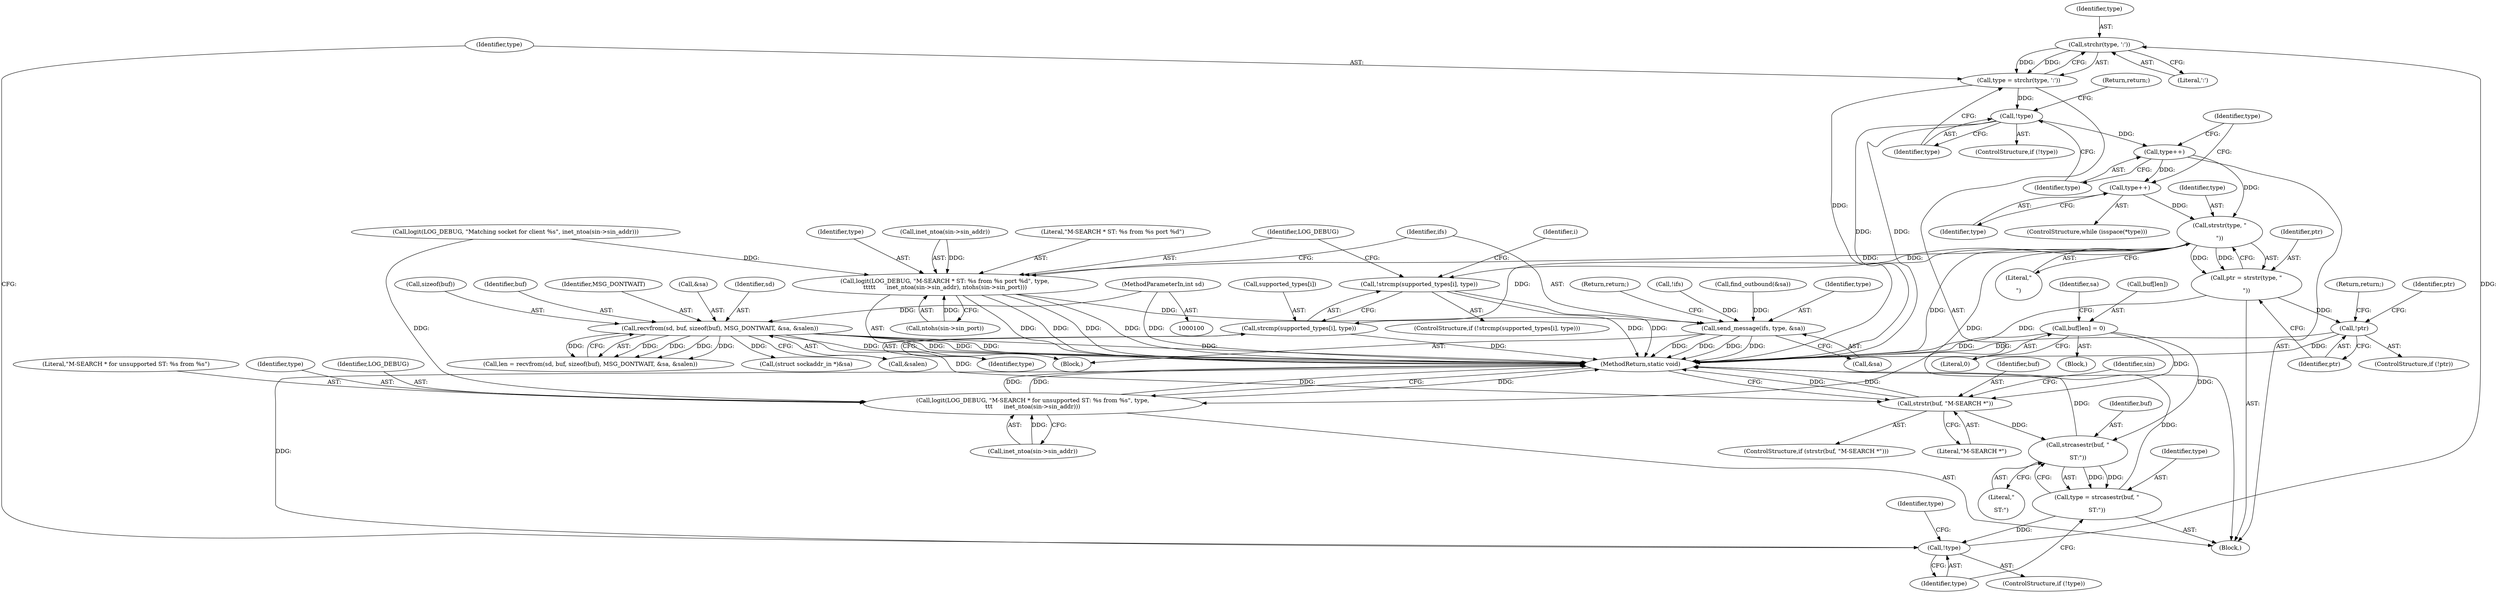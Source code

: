 digraph "1_ssdp-responder_ce04b1f29a137198182f60bbb628d5ceb8171765@API" {
"1000201" [label="(Call,strchr(type, ':'))"];
"1000187" [label="(Call,!type)"];
"1000181" [label="(Call,type = strcasestr(buf, \"\r\nST:\"))"];
"1000183" [label="(Call,strcasestr(buf, \"\r\nST:\"))"];
"1000129" [label="(Call,buf[len] = 0)"];
"1000142" [label="(Call,strstr(buf, \"M-SEARCH *\"))"];
"1000114" [label="(Call,recvfrom(sd, buf, sizeof(buf), MSG_DONTWAIT, &sa, &salen))"];
"1000101" [label="(MethodParameterIn,int sd)"];
"1000199" [label="(Call,type = strchr(type, ':'))"];
"1000205" [label="(Call,!type)"];
"1000208" [label="(Call,type++)"];
"1000214" [label="(Call,type++)"];
"1000218" [label="(Call,strstr(type, \"\r\n\"))"];
"1000216" [label="(Call,ptr = strstr(type, \"\r\n\"))"];
"1000222" [label="(Call,!ptr)"];
"1000240" [label="(Call,!strcmp(supported_types[i], type))"];
"1000241" [label="(Call,strcmp(supported_types[i], type))"];
"1000247" [label="(Call,logit(LOG_DEBUG, \"M-SEARCH * ST: %s from %s port %d\", type,\n\t\t\t\t\t      inet_ntoa(sin->sin_addr), ntohs(sin->sin_port)))"];
"1000259" [label="(Call,send_message(ifs, type, &sa))"];
"1000265" [label="(Call,logit(LOG_DEBUG, \"M-SEARCH * for unsupported ST: %s from %s\", type,\n\t\t\t      inet_ntoa(sin->sin_addr)))"];
"1000214" [label="(Call,type++)"];
"1000199" [label="(Call,type = strchr(type, ':'))"];
"1000218" [label="(Call,strstr(type, \"\r\n\"))"];
"1000142" [label="(Call,strstr(buf, \"M-SEARCH *\"))"];
"1000219" [label="(Identifier,type)"];
"1000217" [label="(Identifier,ptr)"];
"1000255" [label="(Call,ntohs(sin->sin_port))"];
"1000183" [label="(Call,strcasestr(buf, \"\r\nST:\"))"];
"1000213" [label="(Identifier,type)"];
"1000130" [label="(Call,buf[len])"];
"1000129" [label="(Call,buf[len] = 0)"];
"1000264" [label="(Return,return;)"];
"1000246" [label="(Block,)"];
"1000200" [label="(Identifier,type)"];
"1000119" [label="(Identifier,MSG_DONTWAIT)"];
"1000251" [label="(Call,inet_ntoa(sin->sin_addr))"];
"1000267" [label="(Literal,\"M-SEARCH * for unsupported ST: %s from %s\")"];
"1000207" [label="(Return,return;)"];
"1000163" [label="(Call,!ifs)"];
"1000114" [label="(Call,recvfrom(sd, buf, sizeof(buf), MSG_DONTWAIT, &sa, &salen))"];
"1000202" [label="(Identifier,type)"];
"1000265" [label="(Call,logit(LOG_DEBUG, \"M-SEARCH * for unsupported ST: %s from %s\", type,\n\t\t\t      inet_ntoa(sin->sin_addr)))"];
"1000245" [label="(Identifier,type)"];
"1000216" [label="(Call,ptr = strstr(type, \"\r\n\"))"];
"1000208" [label="(Call,type++)"];
"1000268" [label="(Identifier,type)"];
"1000159" [label="(Call,find_outbound(&sa))"];
"1000203" [label="(Literal,':')"];
"1000266" [label="(Identifier,LOG_DEBUG)"];
"1000120" [label="(Call,&sa)"];
"1000224" [label="(Return,return;)"];
"1000201" [label="(Call,strchr(type, ':'))"];
"1000262" [label="(Call,&sa)"];
"1000273" [label="(MethodReturn,static void)"];
"1000143" [label="(Identifier,buf)"];
"1000210" [label="(ControlStructure,while (isspace(*type)))"];
"1000122" [label="(Call,&salen)"];
"1000115" [label="(Identifier,sd)"];
"1000249" [label="(Literal,\"M-SEARCH * ST: %s from %s port %d\")"];
"1000144" [label="(Literal,\"M-SEARCH *\")"];
"1000206" [label="(Identifier,type)"];
"1000247" [label="(Call,logit(LOG_DEBUG, \"M-SEARCH * ST: %s from %s port %d\", type,\n\t\t\t\t\t      inet_ntoa(sin->sin_addr), ntohs(sin->sin_port)))"];
"1000240" [label="(Call,!strcmp(supported_types[i], type))"];
"1000241" [label="(Call,strcmp(supported_types[i], type))"];
"1000220" [label="(Literal,\"\r\n\")"];
"1000237" [label="(Identifier,i)"];
"1000186" [label="(ControlStructure,if (!type))"];
"1000185" [label="(Literal,\"\r\nST:\")"];
"1000141" [label="(ControlStructure,if (strstr(buf, \"M-SEARCH *\")))"];
"1000117" [label="(Call,sizeof(buf))"];
"1000260" [label="(Identifier,ifs)"];
"1000215" [label="(Identifier,type)"];
"1000242" [label="(Call,supported_types[i])"];
"1000174" [label="(Call,logit(LOG_DEBUG, \"Matching socket for client %s\", inet_ntoa(sin->sin_addr)))"];
"1000181" [label="(Call,type = strcasestr(buf, \"\r\nST:\"))"];
"1000248" [label="(Identifier,LOG_DEBUG)"];
"1000222" [label="(Call,!ptr)"];
"1000128" [label="(Block,)"];
"1000209" [label="(Identifier,type)"];
"1000116" [label="(Identifier,buf)"];
"1000133" [label="(Literal,0)"];
"1000187" [label="(Call,!type)"];
"1000184" [label="(Identifier,buf)"];
"1000191" [label="(Identifier,type)"];
"1000188" [label="(Identifier,type)"];
"1000223" [label="(Identifier,ptr)"];
"1000227" [label="(Identifier,ptr)"];
"1000259" [label="(Call,send_message(ifs, type, &sa))"];
"1000152" [label="(Identifier,sin)"];
"1000204" [label="(ControlStructure,if (!type))"];
"1000205" [label="(Call,!type)"];
"1000261" [label="(Identifier,type)"];
"1000269" [label="(Call,inet_ntoa(sin->sin_addr))"];
"1000112" [label="(Call,len = recvfrom(sd, buf, sizeof(buf), MSG_DONTWAIT, &sa, &salen))"];
"1000250" [label="(Identifier,type)"];
"1000182" [label="(Identifier,type)"];
"1000239" [label="(ControlStructure,if (!strcmp(supported_types[i], type)))"];
"1000137" [label="(Identifier,sa)"];
"1000101" [label="(MethodParameterIn,int sd)"];
"1000153" [label="(Call,(struct sockaddr_in *)&sa)"];
"1000221" [label="(ControlStructure,if (!ptr))"];
"1000145" [label="(Block,)"];
"1000201" -> "1000199"  [label="AST: "];
"1000201" -> "1000203"  [label="CFG: "];
"1000202" -> "1000201"  [label="AST: "];
"1000203" -> "1000201"  [label="AST: "];
"1000199" -> "1000201"  [label="CFG: "];
"1000201" -> "1000199"  [label="DDG: "];
"1000201" -> "1000199"  [label="DDG: "];
"1000187" -> "1000201"  [label="DDG: "];
"1000187" -> "1000186"  [label="AST: "];
"1000187" -> "1000188"  [label="CFG: "];
"1000188" -> "1000187"  [label="AST: "];
"1000191" -> "1000187"  [label="CFG: "];
"1000200" -> "1000187"  [label="CFG: "];
"1000187" -> "1000273"  [label="DDG: "];
"1000181" -> "1000187"  [label="DDG: "];
"1000181" -> "1000145"  [label="AST: "];
"1000181" -> "1000183"  [label="CFG: "];
"1000182" -> "1000181"  [label="AST: "];
"1000183" -> "1000181"  [label="AST: "];
"1000188" -> "1000181"  [label="CFG: "];
"1000181" -> "1000273"  [label="DDG: "];
"1000183" -> "1000181"  [label="DDG: "];
"1000183" -> "1000181"  [label="DDG: "];
"1000183" -> "1000185"  [label="CFG: "];
"1000184" -> "1000183"  [label="AST: "];
"1000185" -> "1000183"  [label="AST: "];
"1000183" -> "1000273"  [label="DDG: "];
"1000129" -> "1000183"  [label="DDG: "];
"1000142" -> "1000183"  [label="DDG: "];
"1000129" -> "1000128"  [label="AST: "];
"1000129" -> "1000133"  [label="CFG: "];
"1000130" -> "1000129"  [label="AST: "];
"1000133" -> "1000129"  [label="AST: "];
"1000137" -> "1000129"  [label="CFG: "];
"1000129" -> "1000273"  [label="DDG: "];
"1000129" -> "1000142"  [label="DDG: "];
"1000142" -> "1000141"  [label="AST: "];
"1000142" -> "1000144"  [label="CFG: "];
"1000143" -> "1000142"  [label="AST: "];
"1000144" -> "1000142"  [label="AST: "];
"1000152" -> "1000142"  [label="CFG: "];
"1000273" -> "1000142"  [label="CFG: "];
"1000142" -> "1000273"  [label="DDG: "];
"1000142" -> "1000273"  [label="DDG: "];
"1000114" -> "1000142"  [label="DDG: "];
"1000114" -> "1000112"  [label="AST: "];
"1000114" -> "1000122"  [label="CFG: "];
"1000115" -> "1000114"  [label="AST: "];
"1000116" -> "1000114"  [label="AST: "];
"1000117" -> "1000114"  [label="AST: "];
"1000119" -> "1000114"  [label="AST: "];
"1000120" -> "1000114"  [label="AST: "];
"1000122" -> "1000114"  [label="AST: "];
"1000112" -> "1000114"  [label="CFG: "];
"1000114" -> "1000273"  [label="DDG: "];
"1000114" -> "1000273"  [label="DDG: "];
"1000114" -> "1000273"  [label="DDG: "];
"1000114" -> "1000273"  [label="DDG: "];
"1000114" -> "1000273"  [label="DDG: "];
"1000114" -> "1000112"  [label="DDG: "];
"1000114" -> "1000112"  [label="DDG: "];
"1000114" -> "1000112"  [label="DDG: "];
"1000114" -> "1000112"  [label="DDG: "];
"1000114" -> "1000112"  [label="DDG: "];
"1000101" -> "1000114"  [label="DDG: "];
"1000114" -> "1000153"  [label="DDG: "];
"1000101" -> "1000100"  [label="AST: "];
"1000101" -> "1000273"  [label="DDG: "];
"1000199" -> "1000145"  [label="AST: "];
"1000200" -> "1000199"  [label="AST: "];
"1000206" -> "1000199"  [label="CFG: "];
"1000199" -> "1000273"  [label="DDG: "];
"1000199" -> "1000205"  [label="DDG: "];
"1000205" -> "1000204"  [label="AST: "];
"1000205" -> "1000206"  [label="CFG: "];
"1000206" -> "1000205"  [label="AST: "];
"1000207" -> "1000205"  [label="CFG: "];
"1000209" -> "1000205"  [label="CFG: "];
"1000205" -> "1000273"  [label="DDG: "];
"1000205" -> "1000273"  [label="DDG: "];
"1000205" -> "1000208"  [label="DDG: "];
"1000208" -> "1000145"  [label="AST: "];
"1000208" -> "1000209"  [label="CFG: "];
"1000209" -> "1000208"  [label="AST: "];
"1000213" -> "1000208"  [label="CFG: "];
"1000208" -> "1000214"  [label="DDG: "];
"1000208" -> "1000218"  [label="DDG: "];
"1000214" -> "1000210"  [label="AST: "];
"1000214" -> "1000215"  [label="CFG: "];
"1000215" -> "1000214"  [label="AST: "];
"1000213" -> "1000214"  [label="CFG: "];
"1000214" -> "1000218"  [label="DDG: "];
"1000218" -> "1000216"  [label="AST: "];
"1000218" -> "1000220"  [label="CFG: "];
"1000219" -> "1000218"  [label="AST: "];
"1000220" -> "1000218"  [label="AST: "];
"1000216" -> "1000218"  [label="CFG: "];
"1000218" -> "1000273"  [label="DDG: "];
"1000218" -> "1000216"  [label="DDG: "];
"1000218" -> "1000216"  [label="DDG: "];
"1000218" -> "1000240"  [label="DDG: "];
"1000218" -> "1000241"  [label="DDG: "];
"1000218" -> "1000247"  [label="DDG: "];
"1000218" -> "1000265"  [label="DDG: "];
"1000216" -> "1000145"  [label="AST: "];
"1000217" -> "1000216"  [label="AST: "];
"1000223" -> "1000216"  [label="CFG: "];
"1000216" -> "1000273"  [label="DDG: "];
"1000216" -> "1000222"  [label="DDG: "];
"1000222" -> "1000221"  [label="AST: "];
"1000222" -> "1000223"  [label="CFG: "];
"1000223" -> "1000222"  [label="AST: "];
"1000224" -> "1000222"  [label="CFG: "];
"1000227" -> "1000222"  [label="CFG: "];
"1000222" -> "1000273"  [label="DDG: "];
"1000222" -> "1000273"  [label="DDG: "];
"1000240" -> "1000239"  [label="AST: "];
"1000240" -> "1000241"  [label="CFG: "];
"1000241" -> "1000240"  [label="AST: "];
"1000248" -> "1000240"  [label="CFG: "];
"1000237" -> "1000240"  [label="CFG: "];
"1000240" -> "1000273"  [label="DDG: "];
"1000240" -> "1000273"  [label="DDG: "];
"1000241" -> "1000245"  [label="CFG: "];
"1000242" -> "1000241"  [label="AST: "];
"1000245" -> "1000241"  [label="AST: "];
"1000241" -> "1000273"  [label="DDG: "];
"1000247" -> "1000246"  [label="AST: "];
"1000247" -> "1000255"  [label="CFG: "];
"1000248" -> "1000247"  [label="AST: "];
"1000249" -> "1000247"  [label="AST: "];
"1000250" -> "1000247"  [label="AST: "];
"1000251" -> "1000247"  [label="AST: "];
"1000255" -> "1000247"  [label="AST: "];
"1000260" -> "1000247"  [label="CFG: "];
"1000247" -> "1000273"  [label="DDG: "];
"1000247" -> "1000273"  [label="DDG: "];
"1000247" -> "1000273"  [label="DDG: "];
"1000247" -> "1000273"  [label="DDG: "];
"1000174" -> "1000247"  [label="DDG: "];
"1000251" -> "1000247"  [label="DDG: "];
"1000255" -> "1000247"  [label="DDG: "];
"1000247" -> "1000259"  [label="DDG: "];
"1000259" -> "1000246"  [label="AST: "];
"1000259" -> "1000262"  [label="CFG: "];
"1000260" -> "1000259"  [label="AST: "];
"1000261" -> "1000259"  [label="AST: "];
"1000262" -> "1000259"  [label="AST: "];
"1000264" -> "1000259"  [label="CFG: "];
"1000259" -> "1000273"  [label="DDG: "];
"1000259" -> "1000273"  [label="DDG: "];
"1000259" -> "1000273"  [label="DDG: "];
"1000259" -> "1000273"  [label="DDG: "];
"1000163" -> "1000259"  [label="DDG: "];
"1000159" -> "1000259"  [label="DDG: "];
"1000265" -> "1000145"  [label="AST: "];
"1000265" -> "1000269"  [label="CFG: "];
"1000266" -> "1000265"  [label="AST: "];
"1000267" -> "1000265"  [label="AST: "];
"1000268" -> "1000265"  [label="AST: "];
"1000269" -> "1000265"  [label="AST: "];
"1000273" -> "1000265"  [label="CFG: "];
"1000265" -> "1000273"  [label="DDG: "];
"1000265" -> "1000273"  [label="DDG: "];
"1000265" -> "1000273"  [label="DDG: "];
"1000265" -> "1000273"  [label="DDG: "];
"1000174" -> "1000265"  [label="DDG: "];
"1000269" -> "1000265"  [label="DDG: "];
}
